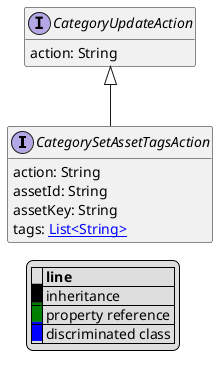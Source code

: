 @startuml

hide empty fields
hide empty methods
legend
|= |= line |
|<back:black>   </back>| inheritance |
|<back:green>   </back>| property reference |
|<back:blue>   </back>| discriminated class |
endlegend
interface CategorySetAssetTagsAction [[CategorySetAssetTagsAction.svg]] extends CategoryUpdateAction {
    action: String
    assetId: String
    assetKey: String
    tags: [[String.svg List<String>]]
}
interface CategoryUpdateAction [[CategoryUpdateAction.svg]]  {
    action: String
}





@enduml
